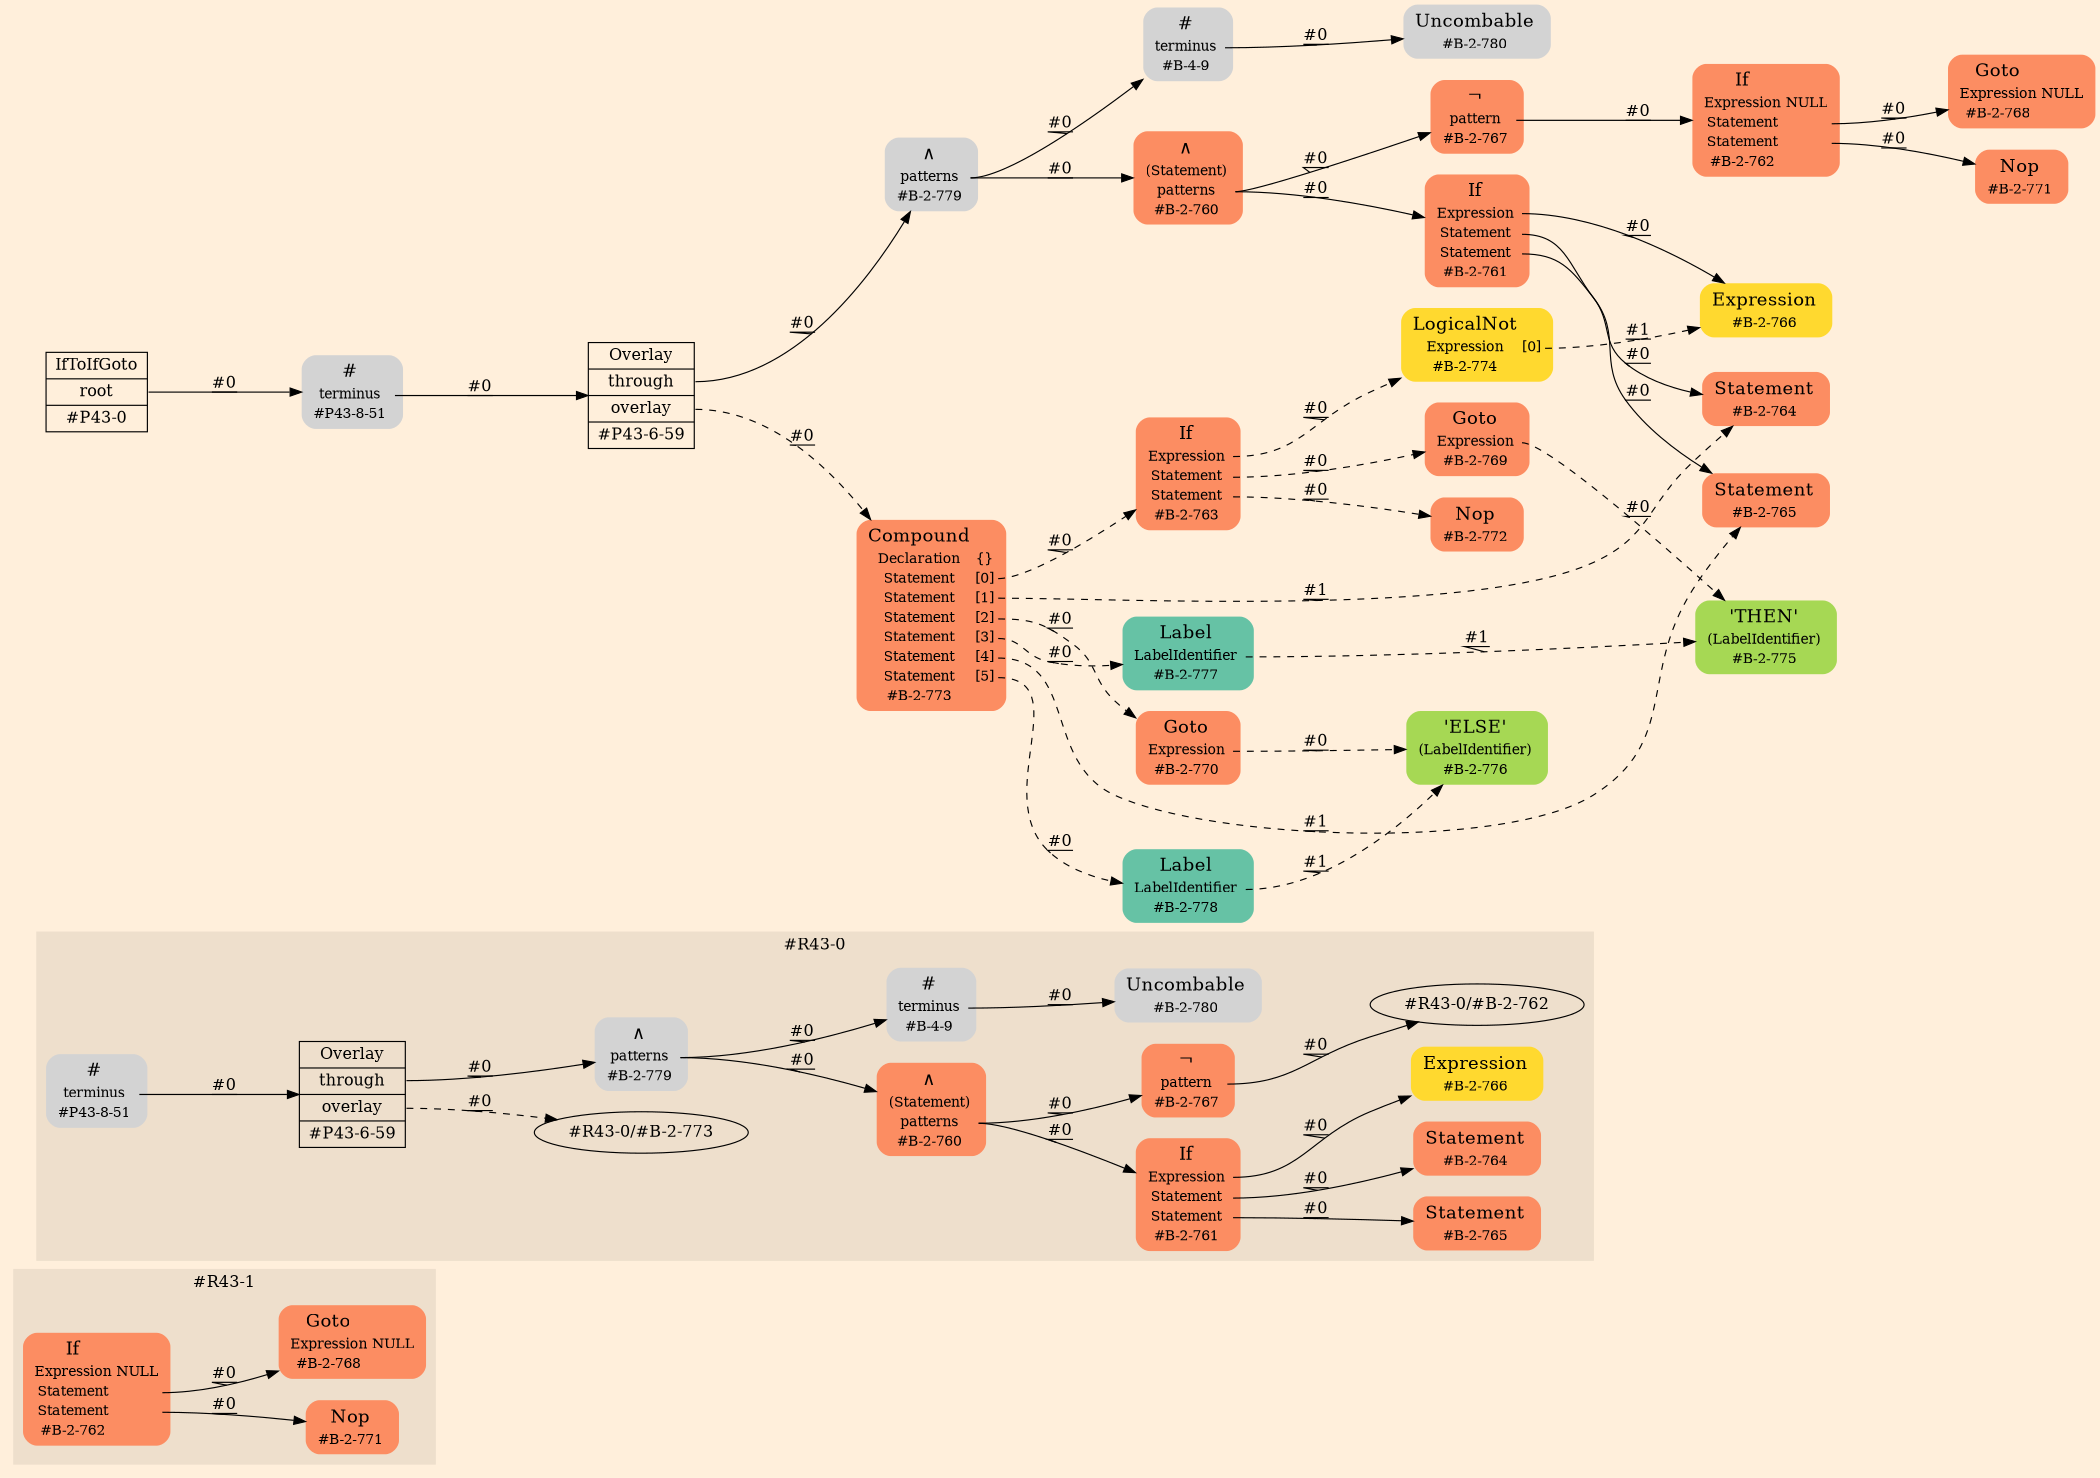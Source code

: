 digraph Inferno {
graph [
rankdir = "LR"
ranksep = 1.0
size = "14,20"
bgcolor = antiquewhite1
color = black
fontcolor = black
];
node [
];
subgraph "cluster#R43-1" {
label = "#R43-1"
style = "filled"
color = antiquewhite2
"#R43-1/#B-2-771" [
shape = "plaintext"
fillcolor = "/set28/2"
label = <<TABLE BORDER="0" CELLBORDER="0" CELLSPACING="0">
 <TR>
  <TD><FONT POINT-SIZE="16.0">Nop</FONT></TD>
  <TD></TD>
 </TR>
 <TR>
  <TD>#B-2-771</TD>
  <TD PORT="port0"></TD>
 </TR>
</TABLE>>
style = "rounded,filled"
fontsize = "12"
];
"#R43-1/#B-2-762" [
shape = "plaintext"
fillcolor = "/set28/2"
label = <<TABLE BORDER="0" CELLBORDER="0" CELLSPACING="0">
 <TR>
  <TD><FONT POINT-SIZE="16.0">If</FONT></TD>
  <TD></TD>
 </TR>
 <TR>
  <TD>Expression</TD>
  <TD PORT="port0">NULL</TD>
 </TR>
 <TR>
  <TD>Statement</TD>
  <TD PORT="port1"></TD>
 </TR>
 <TR>
  <TD>Statement</TD>
  <TD PORT="port2"></TD>
 </TR>
 <TR>
  <TD>#B-2-762</TD>
  <TD PORT="port3"></TD>
 </TR>
</TABLE>>
style = "rounded,filled"
fontsize = "12"
];
"#R43-1/#B-2-768" [
shape = "plaintext"
fillcolor = "/set28/2"
label = <<TABLE BORDER="0" CELLBORDER="0" CELLSPACING="0">
 <TR>
  <TD><FONT POINT-SIZE="16.0">Goto</FONT></TD>
  <TD></TD>
 </TR>
 <TR>
  <TD>Expression</TD>
  <TD PORT="port0">NULL</TD>
 </TR>
 <TR>
  <TD>#B-2-768</TD>
  <TD PORT="port1"></TD>
 </TR>
</TABLE>>
style = "rounded,filled"
fontsize = "12"
];
"#R43-1/#B-2-762":port1 -> "#R43-1/#B-2-768" [style="solid"
label = "#0"
decorate = true
color = black
fontcolor = black
];
"#R43-1/#B-2-762":port2 -> "#R43-1/#B-2-771" [style="solid"
label = "#0"
decorate = true
color = black
fontcolor = black
];
}
subgraph "cluster#R43-0" {
label = "#R43-0"
style = "filled"
color = antiquewhite2
"#R43-0/#B-2-767" [
shape = "plaintext"
fillcolor = "/set28/2"
label = <<TABLE BORDER="0" CELLBORDER="0" CELLSPACING="0">
 <TR>
  <TD><FONT POINT-SIZE="16.0">¬</FONT></TD>
  <TD></TD>
 </TR>
 <TR>
  <TD>pattern</TD>
  <TD PORT="port0"></TD>
 </TR>
 <TR>
  <TD>#B-2-767</TD>
  <TD PORT="port1"></TD>
 </TR>
</TABLE>>
style = "rounded,filled"
fontsize = "12"
];
"#R43-0/#B-2-780" [
shape = "plaintext"
label = <<TABLE BORDER="0" CELLBORDER="0" CELLSPACING="0">
 <TR>
  <TD><FONT POINT-SIZE="16.0">Uncombable</FONT></TD>
  <TD></TD>
 </TR>
 <TR>
  <TD>#B-2-780</TD>
  <TD PORT="port0"></TD>
 </TR>
</TABLE>>
style = "rounded,filled"
fontsize = "12"
];
"#R43-0/#B-2-765" [
shape = "plaintext"
fillcolor = "/set28/2"
label = <<TABLE BORDER="0" CELLBORDER="0" CELLSPACING="0">
 <TR>
  <TD><FONT POINT-SIZE="16.0">Statement</FONT></TD>
  <TD></TD>
 </TR>
 <TR>
  <TD>#B-2-765</TD>
  <TD PORT="port0"></TD>
 </TR>
</TABLE>>
style = "rounded,filled"
fontsize = "12"
];
"#R43-0/#B-2-764" [
shape = "plaintext"
fillcolor = "/set28/2"
label = <<TABLE BORDER="0" CELLBORDER="0" CELLSPACING="0">
 <TR>
  <TD><FONT POINT-SIZE="16.0">Statement</FONT></TD>
  <TD></TD>
 </TR>
 <TR>
  <TD>#B-2-764</TD>
  <TD PORT="port0"></TD>
 </TR>
</TABLE>>
style = "rounded,filled"
fontsize = "12"
];
"#R43-0/#B-2-766" [
shape = "plaintext"
fillcolor = "/set28/6"
label = <<TABLE BORDER="0" CELLBORDER="0" CELLSPACING="0">
 <TR>
  <TD><FONT POINT-SIZE="16.0">Expression</FONT></TD>
  <TD></TD>
 </TR>
 <TR>
  <TD>#B-2-766</TD>
  <TD PORT="port0"></TD>
 </TR>
</TABLE>>
style = "rounded,filled"
fontsize = "12"
];
"#R43-0/#B-2-779" [
shape = "plaintext"
label = <<TABLE BORDER="0" CELLBORDER="0" CELLSPACING="0">
 <TR>
  <TD><FONT POINT-SIZE="16.0">∧</FONT></TD>
  <TD></TD>
 </TR>
 <TR>
  <TD>patterns</TD>
  <TD PORT="port0"></TD>
 </TR>
 <TR>
  <TD>#B-2-779</TD>
  <TD PORT="port1"></TD>
 </TR>
</TABLE>>
style = "rounded,filled"
fontsize = "12"
];
"#R43-0/#P43-8-51" [
shape = "plaintext"
label = <<TABLE BORDER="0" CELLBORDER="0" CELLSPACING="0">
 <TR>
  <TD><FONT POINT-SIZE="16.0">#</FONT></TD>
  <TD></TD>
 </TR>
 <TR>
  <TD>terminus</TD>
  <TD PORT="port0"></TD>
 </TR>
 <TR>
  <TD>#P43-8-51</TD>
  <TD PORT="port1"></TD>
 </TR>
</TABLE>>
style = "rounded,filled"
fontsize = "12"
];
"#R43-0/#B-2-760" [
shape = "plaintext"
fillcolor = "/set28/2"
label = <<TABLE BORDER="0" CELLBORDER="0" CELLSPACING="0">
 <TR>
  <TD><FONT POINT-SIZE="16.0">∧</FONT></TD>
  <TD></TD>
 </TR>
 <TR>
  <TD>(Statement)</TD>
  <TD PORT="port0"></TD>
 </TR>
 <TR>
  <TD>patterns</TD>
  <TD PORT="port1"></TD>
 </TR>
 <TR>
  <TD>#B-2-760</TD>
  <TD PORT="port2"></TD>
 </TR>
</TABLE>>
style = "rounded,filled"
fontsize = "12"
];
"#R43-0/#B-4-9" [
shape = "plaintext"
label = <<TABLE BORDER="0" CELLBORDER="0" CELLSPACING="0">
 <TR>
  <TD><FONT POINT-SIZE="16.0">#</FONT></TD>
  <TD></TD>
 </TR>
 <TR>
  <TD>terminus</TD>
  <TD PORT="port0"></TD>
 </TR>
 <TR>
  <TD>#B-4-9</TD>
  <TD PORT="port1"></TD>
 </TR>
</TABLE>>
style = "rounded,filled"
fontsize = "12"
];
"#R43-0/#P43-6-59" [
shape = "record"
fillcolor = antiquewhite2
label = "<fixed> Overlay | <port0> through | <port1> overlay | <port2> #P43-6-59"
style = "filled"
fontsize = "14"
color = black
fontcolor = black
];
"#R43-0/#B-2-761" [
shape = "plaintext"
fillcolor = "/set28/2"
label = <<TABLE BORDER="0" CELLBORDER="0" CELLSPACING="0">
 <TR>
  <TD><FONT POINT-SIZE="16.0">If</FONT></TD>
  <TD></TD>
 </TR>
 <TR>
  <TD>Expression</TD>
  <TD PORT="port0"></TD>
 </TR>
 <TR>
  <TD>Statement</TD>
  <TD PORT="port1"></TD>
 </TR>
 <TR>
  <TD>Statement</TD>
  <TD PORT="port2"></TD>
 </TR>
 <TR>
  <TD>#B-2-761</TD>
  <TD PORT="port3"></TD>
 </TR>
</TABLE>>
style = "rounded,filled"
fontsize = "12"
];
"#R43-0/#B-2-767":port0 -> "#R43-0/#B-2-762" [style="solid"
label = "#0"
decorate = true
color = black
fontcolor = black
];
"#R43-0/#B-2-779":port0 -> "#R43-0/#B-2-760" [style="solid"
label = "#0"
decorate = true
color = black
fontcolor = black
];
"#R43-0/#B-2-779":port0 -> "#R43-0/#B-4-9" [style="solid"
label = "#0"
decorate = true
color = black
fontcolor = black
];
"#R43-0/#P43-8-51":port0 -> "#R43-0/#P43-6-59" [style="solid"
label = "#0"
decorate = true
color = black
fontcolor = black
];
"#R43-0/#B-2-760":port1 -> "#R43-0/#B-2-761" [style="solid"
label = "#0"
decorate = true
color = black
fontcolor = black
];
"#R43-0/#B-2-760":port1 -> "#R43-0/#B-2-767" [style="solid"
label = "#0"
decorate = true
color = black
fontcolor = black
];
"#R43-0/#B-4-9":port0 -> "#R43-0/#B-2-780" [style="solid"
label = "#0"
decorate = true
color = black
fontcolor = black
];
"#R43-0/#P43-6-59":port0 -> "#R43-0/#B-2-779" [style="solid"
label = "#0"
decorate = true
color = black
fontcolor = black
];
"#R43-0/#P43-6-59":port1 -> "#R43-0/#B-2-773" [style="dashed"
label = "#0"
decorate = true
color = black
fontcolor = black
];
"#R43-0/#B-2-761":port0 -> "#R43-0/#B-2-766" [style="solid"
label = "#0"
decorate = true
color = black
fontcolor = black
];
"#R43-0/#B-2-761":port1 -> "#R43-0/#B-2-764" [style="solid"
label = "#0"
decorate = true
color = black
fontcolor = black
];
"#R43-0/#B-2-761":port2 -> "#R43-0/#B-2-765" [style="solid"
label = "#0"
decorate = true
color = black
fontcolor = black
];
}
"CR#P43-0" [
shape = "record"
fillcolor = antiquewhite1
label = "<fixed> IfToIfGoto | <port0> root | <port1> #P43-0"
style = "filled"
fontsize = "14"
color = black
fontcolor = black
];
"#P43-8-51" [
shape = "plaintext"
label = <<TABLE BORDER="0" CELLBORDER="0" CELLSPACING="0">
 <TR>
  <TD><FONT POINT-SIZE="16.0">#</FONT></TD>
  <TD></TD>
 </TR>
 <TR>
  <TD>terminus</TD>
  <TD PORT="port0"></TD>
 </TR>
 <TR>
  <TD>#P43-8-51</TD>
  <TD PORT="port1"></TD>
 </TR>
</TABLE>>
style = "rounded,filled"
fontsize = "12"
];
"#P43-6-59" [
shape = "record"
fillcolor = antiquewhite1
label = "<fixed> Overlay | <port0> through | <port1> overlay | <port2> #P43-6-59"
style = "filled"
fontsize = "14"
color = black
fontcolor = black
];
"#B-2-779" [
shape = "plaintext"
label = <<TABLE BORDER="0" CELLBORDER="0" CELLSPACING="0">
 <TR>
  <TD><FONT POINT-SIZE="16.0">∧</FONT></TD>
  <TD></TD>
 </TR>
 <TR>
  <TD>patterns</TD>
  <TD PORT="port0"></TD>
 </TR>
 <TR>
  <TD>#B-2-779</TD>
  <TD PORT="port1"></TD>
 </TR>
</TABLE>>
style = "rounded,filled"
fontsize = "12"
];
"#B-2-760" [
shape = "plaintext"
fillcolor = "/set28/2"
label = <<TABLE BORDER="0" CELLBORDER="0" CELLSPACING="0">
 <TR>
  <TD><FONT POINT-SIZE="16.0">∧</FONT></TD>
  <TD></TD>
 </TR>
 <TR>
  <TD>(Statement)</TD>
  <TD PORT="port0"></TD>
 </TR>
 <TR>
  <TD>patterns</TD>
  <TD PORT="port1"></TD>
 </TR>
 <TR>
  <TD>#B-2-760</TD>
  <TD PORT="port2"></TD>
 </TR>
</TABLE>>
style = "rounded,filled"
fontsize = "12"
];
"#B-2-761" [
shape = "plaintext"
fillcolor = "/set28/2"
label = <<TABLE BORDER="0" CELLBORDER="0" CELLSPACING="0">
 <TR>
  <TD><FONT POINT-SIZE="16.0">If</FONT></TD>
  <TD></TD>
 </TR>
 <TR>
  <TD>Expression</TD>
  <TD PORT="port0"></TD>
 </TR>
 <TR>
  <TD>Statement</TD>
  <TD PORT="port1"></TD>
 </TR>
 <TR>
  <TD>Statement</TD>
  <TD PORT="port2"></TD>
 </TR>
 <TR>
  <TD>#B-2-761</TD>
  <TD PORT="port3"></TD>
 </TR>
</TABLE>>
style = "rounded,filled"
fontsize = "12"
];
"#B-2-766" [
shape = "plaintext"
fillcolor = "/set28/6"
label = <<TABLE BORDER="0" CELLBORDER="0" CELLSPACING="0">
 <TR>
  <TD><FONT POINT-SIZE="16.0">Expression</FONT></TD>
  <TD></TD>
 </TR>
 <TR>
  <TD>#B-2-766</TD>
  <TD PORT="port0"></TD>
 </TR>
</TABLE>>
style = "rounded,filled"
fontsize = "12"
];
"#B-2-764" [
shape = "plaintext"
fillcolor = "/set28/2"
label = <<TABLE BORDER="0" CELLBORDER="0" CELLSPACING="0">
 <TR>
  <TD><FONT POINT-SIZE="16.0">Statement</FONT></TD>
  <TD></TD>
 </TR>
 <TR>
  <TD>#B-2-764</TD>
  <TD PORT="port0"></TD>
 </TR>
</TABLE>>
style = "rounded,filled"
fontsize = "12"
];
"#B-2-765" [
shape = "plaintext"
fillcolor = "/set28/2"
label = <<TABLE BORDER="0" CELLBORDER="0" CELLSPACING="0">
 <TR>
  <TD><FONT POINT-SIZE="16.0">Statement</FONT></TD>
  <TD></TD>
 </TR>
 <TR>
  <TD>#B-2-765</TD>
  <TD PORT="port0"></TD>
 </TR>
</TABLE>>
style = "rounded,filled"
fontsize = "12"
];
"#B-2-767" [
shape = "plaintext"
fillcolor = "/set28/2"
label = <<TABLE BORDER="0" CELLBORDER="0" CELLSPACING="0">
 <TR>
  <TD><FONT POINT-SIZE="16.0">¬</FONT></TD>
  <TD></TD>
 </TR>
 <TR>
  <TD>pattern</TD>
  <TD PORT="port0"></TD>
 </TR>
 <TR>
  <TD>#B-2-767</TD>
  <TD PORT="port1"></TD>
 </TR>
</TABLE>>
style = "rounded,filled"
fontsize = "12"
];
"#B-2-762" [
shape = "plaintext"
fillcolor = "/set28/2"
label = <<TABLE BORDER="0" CELLBORDER="0" CELLSPACING="0">
 <TR>
  <TD><FONT POINT-SIZE="16.0">If</FONT></TD>
  <TD></TD>
 </TR>
 <TR>
  <TD>Expression</TD>
  <TD PORT="port0">NULL</TD>
 </TR>
 <TR>
  <TD>Statement</TD>
  <TD PORT="port1"></TD>
 </TR>
 <TR>
  <TD>Statement</TD>
  <TD PORT="port2"></TD>
 </TR>
 <TR>
  <TD>#B-2-762</TD>
  <TD PORT="port3"></TD>
 </TR>
</TABLE>>
style = "rounded,filled"
fontsize = "12"
];
"#B-2-768" [
shape = "plaintext"
fillcolor = "/set28/2"
label = <<TABLE BORDER="0" CELLBORDER="0" CELLSPACING="0">
 <TR>
  <TD><FONT POINT-SIZE="16.0">Goto</FONT></TD>
  <TD></TD>
 </TR>
 <TR>
  <TD>Expression</TD>
  <TD PORT="port0">NULL</TD>
 </TR>
 <TR>
  <TD>#B-2-768</TD>
  <TD PORT="port1"></TD>
 </TR>
</TABLE>>
style = "rounded,filled"
fontsize = "12"
];
"#B-2-771" [
shape = "plaintext"
fillcolor = "/set28/2"
label = <<TABLE BORDER="0" CELLBORDER="0" CELLSPACING="0">
 <TR>
  <TD><FONT POINT-SIZE="16.0">Nop</FONT></TD>
  <TD></TD>
 </TR>
 <TR>
  <TD>#B-2-771</TD>
  <TD PORT="port0"></TD>
 </TR>
</TABLE>>
style = "rounded,filled"
fontsize = "12"
];
"#B-4-9" [
shape = "plaintext"
label = <<TABLE BORDER="0" CELLBORDER="0" CELLSPACING="0">
 <TR>
  <TD><FONT POINT-SIZE="16.0">#</FONT></TD>
  <TD></TD>
 </TR>
 <TR>
  <TD>terminus</TD>
  <TD PORT="port0"></TD>
 </TR>
 <TR>
  <TD>#B-4-9</TD>
  <TD PORT="port1"></TD>
 </TR>
</TABLE>>
style = "rounded,filled"
fontsize = "12"
];
"#B-2-780" [
shape = "plaintext"
label = <<TABLE BORDER="0" CELLBORDER="0" CELLSPACING="0">
 <TR>
  <TD><FONT POINT-SIZE="16.0">Uncombable</FONT></TD>
  <TD></TD>
 </TR>
 <TR>
  <TD>#B-2-780</TD>
  <TD PORT="port0"></TD>
 </TR>
</TABLE>>
style = "rounded,filled"
fontsize = "12"
];
"#B-2-773" [
shape = "plaintext"
fillcolor = "/set28/2"
label = <<TABLE BORDER="0" CELLBORDER="0" CELLSPACING="0">
 <TR>
  <TD><FONT POINT-SIZE="16.0">Compound</FONT></TD>
  <TD></TD>
 </TR>
 <TR>
  <TD>Declaration</TD>
  <TD PORT="port0">{}</TD>
 </TR>
 <TR>
  <TD>Statement</TD>
  <TD PORT="port1">[0]</TD>
 </TR>
 <TR>
  <TD>Statement</TD>
  <TD PORT="port2">[1]</TD>
 </TR>
 <TR>
  <TD>Statement</TD>
  <TD PORT="port3">[2]</TD>
 </TR>
 <TR>
  <TD>Statement</TD>
  <TD PORT="port4">[3]</TD>
 </TR>
 <TR>
  <TD>Statement</TD>
  <TD PORT="port5">[4]</TD>
 </TR>
 <TR>
  <TD>Statement</TD>
  <TD PORT="port6">[5]</TD>
 </TR>
 <TR>
  <TD>#B-2-773</TD>
  <TD PORT="port7"></TD>
 </TR>
</TABLE>>
style = "rounded,filled"
fontsize = "12"
];
"#B-2-763" [
shape = "plaintext"
fillcolor = "/set28/2"
label = <<TABLE BORDER="0" CELLBORDER="0" CELLSPACING="0">
 <TR>
  <TD><FONT POINT-SIZE="16.0">If</FONT></TD>
  <TD></TD>
 </TR>
 <TR>
  <TD>Expression</TD>
  <TD PORT="port0"></TD>
 </TR>
 <TR>
  <TD>Statement</TD>
  <TD PORT="port1"></TD>
 </TR>
 <TR>
  <TD>Statement</TD>
  <TD PORT="port2"></TD>
 </TR>
 <TR>
  <TD>#B-2-763</TD>
  <TD PORT="port3"></TD>
 </TR>
</TABLE>>
style = "rounded,filled"
fontsize = "12"
];
"#B-2-774" [
shape = "plaintext"
fillcolor = "/set28/6"
label = <<TABLE BORDER="0" CELLBORDER="0" CELLSPACING="0">
 <TR>
  <TD><FONT POINT-SIZE="16.0">LogicalNot</FONT></TD>
  <TD></TD>
 </TR>
 <TR>
  <TD>Expression</TD>
  <TD PORT="port0">[0]</TD>
 </TR>
 <TR>
  <TD>#B-2-774</TD>
  <TD PORT="port1"></TD>
 </TR>
</TABLE>>
style = "rounded,filled"
fontsize = "12"
];
"#B-2-769" [
shape = "plaintext"
fillcolor = "/set28/2"
label = <<TABLE BORDER="0" CELLBORDER="0" CELLSPACING="0">
 <TR>
  <TD><FONT POINT-SIZE="16.0">Goto</FONT></TD>
  <TD></TD>
 </TR>
 <TR>
  <TD>Expression</TD>
  <TD PORT="port0"></TD>
 </TR>
 <TR>
  <TD>#B-2-769</TD>
  <TD PORT="port1"></TD>
 </TR>
</TABLE>>
style = "rounded,filled"
fontsize = "12"
];
"#B-2-775" [
shape = "plaintext"
fillcolor = "/set28/5"
label = <<TABLE BORDER="0" CELLBORDER="0" CELLSPACING="0">
 <TR>
  <TD><FONT POINT-SIZE="16.0">'THEN'</FONT></TD>
  <TD></TD>
 </TR>
 <TR>
  <TD>(LabelIdentifier)</TD>
  <TD PORT="port0"></TD>
 </TR>
 <TR>
  <TD>#B-2-775</TD>
  <TD PORT="port1"></TD>
 </TR>
</TABLE>>
style = "rounded,filled"
fontsize = "12"
];
"#B-2-772" [
shape = "plaintext"
fillcolor = "/set28/2"
label = <<TABLE BORDER="0" CELLBORDER="0" CELLSPACING="0">
 <TR>
  <TD><FONT POINT-SIZE="16.0">Nop</FONT></TD>
  <TD></TD>
 </TR>
 <TR>
  <TD>#B-2-772</TD>
  <TD PORT="port0"></TD>
 </TR>
</TABLE>>
style = "rounded,filled"
fontsize = "12"
];
"#B-2-770" [
shape = "plaintext"
fillcolor = "/set28/2"
label = <<TABLE BORDER="0" CELLBORDER="0" CELLSPACING="0">
 <TR>
  <TD><FONT POINT-SIZE="16.0">Goto</FONT></TD>
  <TD></TD>
 </TR>
 <TR>
  <TD>Expression</TD>
  <TD PORT="port0"></TD>
 </TR>
 <TR>
  <TD>#B-2-770</TD>
  <TD PORT="port1"></TD>
 </TR>
</TABLE>>
style = "rounded,filled"
fontsize = "12"
];
"#B-2-776" [
shape = "plaintext"
fillcolor = "/set28/5"
label = <<TABLE BORDER="0" CELLBORDER="0" CELLSPACING="0">
 <TR>
  <TD><FONT POINT-SIZE="16.0">'ELSE'</FONT></TD>
  <TD></TD>
 </TR>
 <TR>
  <TD>(LabelIdentifier)</TD>
  <TD PORT="port0"></TD>
 </TR>
 <TR>
  <TD>#B-2-776</TD>
  <TD PORT="port1"></TD>
 </TR>
</TABLE>>
style = "rounded,filled"
fontsize = "12"
];
"#B-2-777" [
shape = "plaintext"
fillcolor = "/set28/1"
label = <<TABLE BORDER="0" CELLBORDER="0" CELLSPACING="0">
 <TR>
  <TD><FONT POINT-SIZE="16.0">Label</FONT></TD>
  <TD></TD>
 </TR>
 <TR>
  <TD>LabelIdentifier</TD>
  <TD PORT="port0"></TD>
 </TR>
 <TR>
  <TD>#B-2-777</TD>
  <TD PORT="port1"></TD>
 </TR>
</TABLE>>
style = "rounded,filled"
fontsize = "12"
];
"#B-2-778" [
shape = "plaintext"
fillcolor = "/set28/1"
label = <<TABLE BORDER="0" CELLBORDER="0" CELLSPACING="0">
 <TR>
  <TD><FONT POINT-SIZE="16.0">Label</FONT></TD>
  <TD></TD>
 </TR>
 <TR>
  <TD>LabelIdentifier</TD>
  <TD PORT="port0"></TD>
 </TR>
 <TR>
  <TD>#B-2-778</TD>
  <TD PORT="port1"></TD>
 </TR>
</TABLE>>
style = "rounded,filled"
fontsize = "12"
];
"CR#P43-0":port0 -> "#P43-8-51" [style="solid"
label = "#0"
decorate = true
color = black
fontcolor = black
];
"#P43-8-51":port0 -> "#P43-6-59" [style="solid"
label = "#0"
decorate = true
color = black
fontcolor = black
];
"#P43-6-59":port0 -> "#B-2-779" [style="solid"
label = "#0"
decorate = true
color = black
fontcolor = black
];
"#P43-6-59":port1 -> "#B-2-773" [style="dashed"
label = "#0"
decorate = true
color = black
fontcolor = black
];
"#B-2-779":port0 -> "#B-2-760" [style="solid"
label = "#0"
decorate = true
color = black
fontcolor = black
];
"#B-2-779":port0 -> "#B-4-9" [style="solid"
label = "#0"
decorate = true
color = black
fontcolor = black
];
"#B-2-760":port1 -> "#B-2-761" [style="solid"
label = "#0"
decorate = true
color = black
fontcolor = black
];
"#B-2-760":port1 -> "#B-2-767" [style="solid"
label = "#0"
decorate = true
color = black
fontcolor = black
];
"#B-2-761":port0 -> "#B-2-766" [style="solid"
label = "#0"
decorate = true
color = black
fontcolor = black
];
"#B-2-761":port1 -> "#B-2-764" [style="solid"
label = "#0"
decorate = true
color = black
fontcolor = black
];
"#B-2-761":port2 -> "#B-2-765" [style="solid"
label = "#0"
decorate = true
color = black
fontcolor = black
];
"#B-2-767":port0 -> "#B-2-762" [style="solid"
label = "#0"
decorate = true
color = black
fontcolor = black
];
"#B-2-762":port1 -> "#B-2-768" [style="solid"
label = "#0"
decorate = true
color = black
fontcolor = black
];
"#B-2-762":port2 -> "#B-2-771" [style="solid"
label = "#0"
decorate = true
color = black
fontcolor = black
];
"#B-4-9":port0 -> "#B-2-780" [style="solid"
label = "#0"
decorate = true
color = black
fontcolor = black
];
"#B-2-773":port1 -> "#B-2-763" [style="dashed"
label = "#0"
decorate = true
color = black
fontcolor = black
];
"#B-2-773":port2 -> "#B-2-764" [style="dashed"
label = "#1"
decorate = true
color = black
fontcolor = black
];
"#B-2-773":port3 -> "#B-2-770" [style="dashed"
label = "#0"
decorate = true
color = black
fontcolor = black
];
"#B-2-773":port4 -> "#B-2-777" [style="dashed"
label = "#0"
decorate = true
color = black
fontcolor = black
];
"#B-2-773":port5 -> "#B-2-765" [style="dashed"
label = "#1"
decorate = true
color = black
fontcolor = black
];
"#B-2-773":port6 -> "#B-2-778" [style="dashed"
label = "#0"
decorate = true
color = black
fontcolor = black
];
"#B-2-763":port0 -> "#B-2-774" [style="dashed"
label = "#0"
decorate = true
color = black
fontcolor = black
];
"#B-2-763":port1 -> "#B-2-769" [style="dashed"
label = "#0"
decorate = true
color = black
fontcolor = black
];
"#B-2-763":port2 -> "#B-2-772" [style="dashed"
label = "#0"
decorate = true
color = black
fontcolor = black
];
"#B-2-774":port0 -> "#B-2-766" [style="dashed"
label = "#1"
decorate = true
color = black
fontcolor = black
];
"#B-2-769":port0 -> "#B-2-775" [style="dashed"
label = "#0"
decorate = true
color = black
fontcolor = black
];
"#B-2-770":port0 -> "#B-2-776" [style="dashed"
label = "#0"
decorate = true
color = black
fontcolor = black
];
"#B-2-777":port0 -> "#B-2-775" [style="dashed"
label = "#1"
decorate = true
color = black
fontcolor = black
];
"#B-2-778":port0 -> "#B-2-776" [style="dashed"
label = "#1"
decorate = true
color = black
fontcolor = black
];
}
